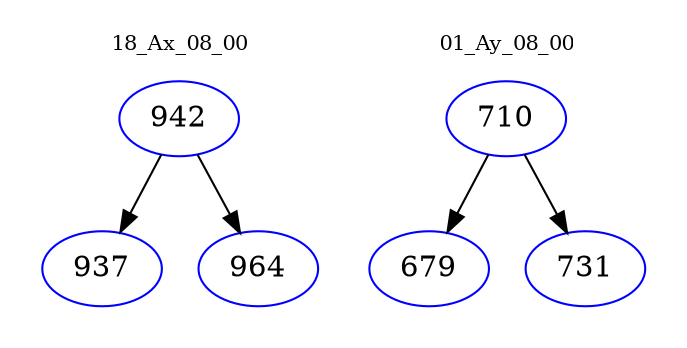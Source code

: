 digraph{
subgraph cluster_0 {
color = white
label = "18_Ax_08_00";
fontsize=10;
T0_942 [label="942", color="blue"]
T0_942 -> T0_937 [color="black"]
T0_937 [label="937", color="blue"]
T0_942 -> T0_964 [color="black"]
T0_964 [label="964", color="blue"]
}
subgraph cluster_1 {
color = white
label = "01_Ay_08_00";
fontsize=10;
T1_710 [label="710", color="blue"]
T1_710 -> T1_679 [color="black"]
T1_679 [label="679", color="blue"]
T1_710 -> T1_731 [color="black"]
T1_731 [label="731", color="blue"]
}
}
